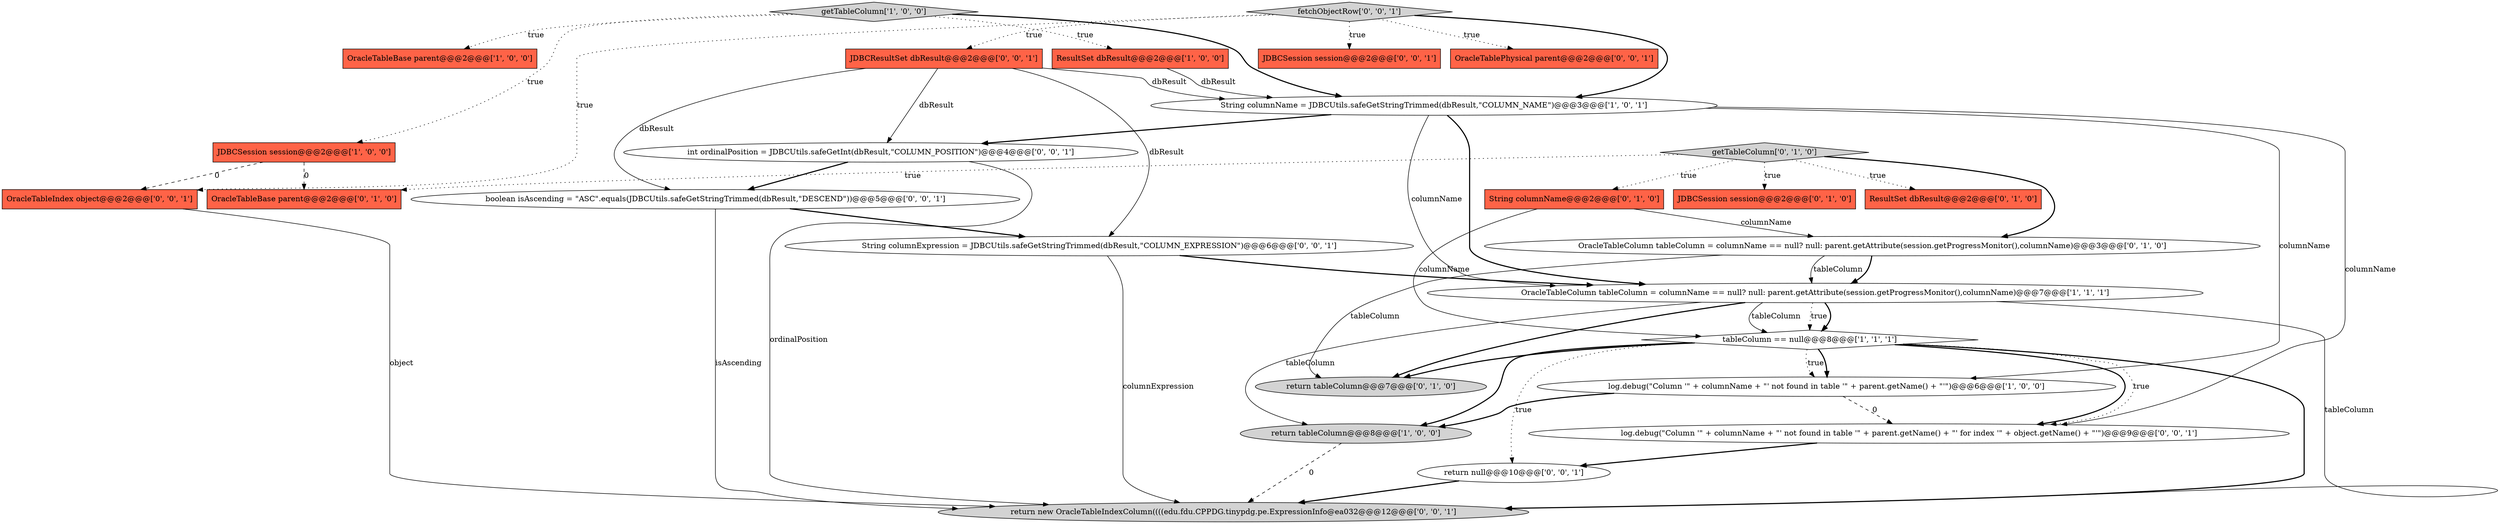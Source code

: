 digraph {
26 [style = filled, label = "boolean isAscending = \"ASC\".equals(JDBCUtils.safeGetStringTrimmed(dbResult,\"DESCEND\"))@@@5@@@['0', '0', '1']", fillcolor = white, shape = ellipse image = "AAA0AAABBB3BBB"];
9 [style = filled, label = "getTableColumn['0', '1', '0']", fillcolor = lightgray, shape = diamond image = "AAA0AAABBB2BBB"];
0 [style = filled, label = "ResultSet dbResult@@@2@@@['1', '0', '0']", fillcolor = tomato, shape = box image = "AAA0AAABBB1BBB"];
2 [style = filled, label = "String columnName = JDBCUtils.safeGetStringTrimmed(dbResult,\"COLUMN_NAME\")@@@3@@@['1', '0', '1']", fillcolor = white, shape = ellipse image = "AAA0AAABBB1BBB"];
14 [style = filled, label = "OracleTableColumn tableColumn = columnName == null? null: parent.getAttribute(session.getProgressMonitor(),columnName)@@@3@@@['0', '1', '0']", fillcolor = white, shape = ellipse image = "AAA0AAABBB2BBB"];
21 [style = filled, label = "String columnExpression = JDBCUtils.safeGetStringTrimmed(dbResult,\"COLUMN_EXPRESSION\")@@@6@@@['0', '0', '1']", fillcolor = white, shape = ellipse image = "AAA0AAABBB3BBB"];
19 [style = filled, label = "JDBCSession session@@@2@@@['0', '0', '1']", fillcolor = tomato, shape = box image = "AAA0AAABBB3BBB"];
5 [style = filled, label = "return tableColumn@@@8@@@['1', '0', '0']", fillcolor = lightgray, shape = ellipse image = "AAA0AAABBB1BBB"];
17 [style = filled, label = "int ordinalPosition = JDBCUtils.safeGetInt(dbResult,\"COLUMN_POSITION\")@@@4@@@['0', '0', '1']", fillcolor = white, shape = ellipse image = "AAA0AAABBB3BBB"];
18 [style = filled, label = "OracleTablePhysical parent@@@2@@@['0', '0', '1']", fillcolor = tomato, shape = box image = "AAA0AAABBB3BBB"];
23 [style = filled, label = "fetchObjectRow['0', '0', '1']", fillcolor = lightgray, shape = diamond image = "AAA0AAABBB3BBB"];
20 [style = filled, label = "return new OracleTableIndexColumn((((edu.fdu.CPPDG.tinypdg.pe.ExpressionInfo@ea032@@@12@@@['0', '0', '1']", fillcolor = lightgray, shape = ellipse image = "AAA0AAABBB3BBB"];
11 [style = filled, label = "return tableColumn@@@7@@@['0', '1', '0']", fillcolor = lightgray, shape = ellipse image = "AAA0AAABBB2BBB"];
13 [style = filled, label = "String columnName@@@2@@@['0', '1', '0']", fillcolor = tomato, shape = box image = "AAA0AAABBB2BBB"];
12 [style = filled, label = "ResultSet dbResult@@@2@@@['0', '1', '0']", fillcolor = tomato, shape = box image = "AAA0AAABBB2BBB"];
1 [style = filled, label = "OracleTableColumn tableColumn = columnName == null? null: parent.getAttribute(session.getProgressMonitor(),columnName)@@@7@@@['1', '1', '1']", fillcolor = white, shape = ellipse image = "AAA0AAABBB1BBB"];
7 [style = filled, label = "log.debug(\"Column '\" + columnName + \"' not found in table '\" + parent.getName() + \"'\")@@@6@@@['1', '0', '0']", fillcolor = white, shape = ellipse image = "AAA0AAABBB1BBB"];
15 [style = filled, label = "OracleTableBase parent@@@2@@@['0', '1', '0']", fillcolor = tomato, shape = box image = "AAA1AAABBB2BBB"];
10 [style = filled, label = "JDBCSession session@@@2@@@['0', '1', '0']", fillcolor = tomato, shape = box image = "AAA0AAABBB2BBB"];
25 [style = filled, label = "OracleTableIndex object@@@2@@@['0', '0', '1']", fillcolor = tomato, shape = box image = "AAA0AAABBB3BBB"];
8 [style = filled, label = "getTableColumn['1', '0', '0']", fillcolor = lightgray, shape = diamond image = "AAA0AAABBB1BBB"];
6 [style = filled, label = "JDBCSession session@@@2@@@['1', '0', '0']", fillcolor = tomato, shape = box image = "AAA1AAABBB1BBB"];
22 [style = filled, label = "return null@@@10@@@['0', '0', '1']", fillcolor = white, shape = ellipse image = "AAA0AAABBB3BBB"];
4 [style = filled, label = "tableColumn == null@@@8@@@['1', '1', '1']", fillcolor = white, shape = diamond image = "AAA0AAABBB1BBB"];
16 [style = filled, label = "JDBCResultSet dbResult@@@2@@@['0', '0', '1']", fillcolor = tomato, shape = box image = "AAA0AAABBB3BBB"];
24 [style = filled, label = "log.debug(\"Column '\" + columnName + \"' not found in table '\" + parent.getName() + \"' for index '\" + object.getName() + \"'\")@@@9@@@['0', '0', '1']", fillcolor = white, shape = ellipse image = "AAA0AAABBB3BBB"];
3 [style = filled, label = "OracleTableBase parent@@@2@@@['1', '0', '0']", fillcolor = tomato, shape = box image = "AAA0AAABBB1BBB"];
2->17 [style = bold, label=""];
23->16 [style = dotted, label="true"];
1->4 [style = bold, label=""];
9->12 [style = dotted, label="true"];
17->26 [style = bold, label=""];
25->20 [style = solid, label="object"];
4->24 [style = bold, label=""];
0->2 [style = solid, label="dbResult"];
2->1 [style = solid, label="columnName"];
13->14 [style = solid, label="columnName"];
2->1 [style = bold, label=""];
1->5 [style = solid, label="tableColumn"];
1->4 [style = solid, label="tableColumn"];
21->20 [style = solid, label="columnExpression"];
4->7 [style = dotted, label="true"];
1->4 [style = dotted, label="true"];
16->2 [style = solid, label="dbResult"];
23->19 [style = dotted, label="true"];
24->22 [style = bold, label=""];
8->3 [style = dotted, label="true"];
4->7 [style = bold, label=""];
14->1 [style = bold, label=""];
16->17 [style = solid, label="dbResult"];
1->11 [style = bold, label=""];
26->21 [style = bold, label=""];
5->20 [style = dashed, label="0"];
2->7 [style = solid, label="columnName"];
7->5 [style = bold, label=""];
16->26 [style = solid, label="dbResult"];
13->4 [style = solid, label="columnName"];
8->6 [style = dotted, label="true"];
23->18 [style = dotted, label="true"];
6->25 [style = dashed, label="0"];
8->2 [style = bold, label=""];
22->20 [style = bold, label=""];
6->15 [style = dashed, label="0"];
4->22 [style = dotted, label="true"];
7->24 [style = dashed, label="0"];
9->13 [style = dotted, label="true"];
21->1 [style = bold, label=""];
4->20 [style = bold, label=""];
9->14 [style = bold, label=""];
8->0 [style = dotted, label="true"];
9->15 [style = dotted, label="true"];
2->24 [style = solid, label="columnName"];
23->2 [style = bold, label=""];
4->24 [style = dotted, label="true"];
17->20 [style = solid, label="ordinalPosition"];
14->11 [style = solid, label="tableColumn"];
26->20 [style = solid, label="isAscending"];
1->20 [style = solid, label="tableColumn"];
4->11 [style = bold, label=""];
9->10 [style = dotted, label="true"];
4->5 [style = bold, label=""];
23->25 [style = dotted, label="true"];
16->21 [style = solid, label="dbResult"];
14->1 [style = solid, label="tableColumn"];
}
